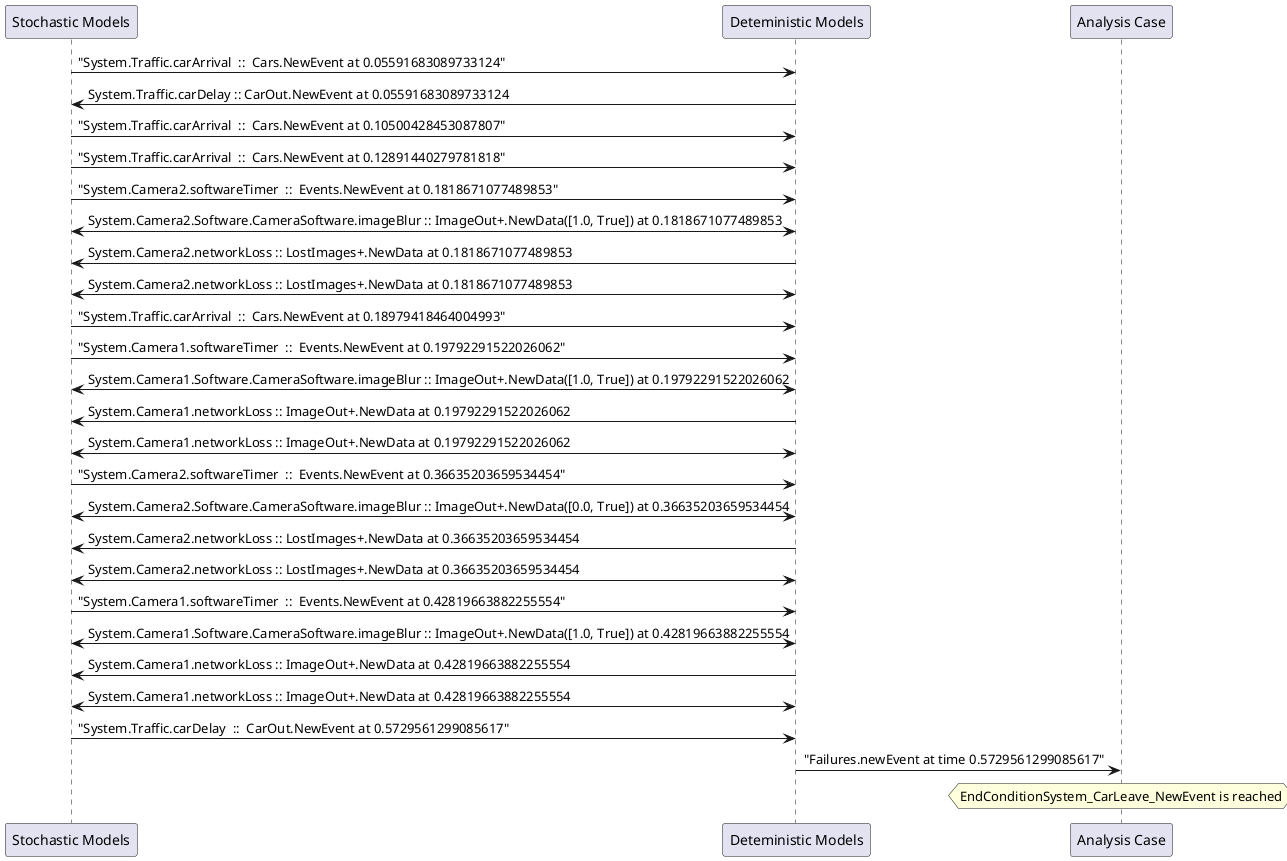
	@startuml
	participant "Stochastic Models" as stochmodel
	participant "Deteministic Models" as detmodel
	participant "Analysis Case" as analysis
	{20845_stop} stochmodel -> detmodel : "System.Traffic.carArrival  ::  Cars.NewEvent at 0.05591683089733124"
{20855_start} detmodel -> stochmodel : System.Traffic.carDelay :: CarOut.NewEvent at 0.05591683089733124
{20846_stop} stochmodel -> detmodel : "System.Traffic.carArrival  ::  Cars.NewEvent at 0.10500428453087807"
{20847_stop} stochmodel -> detmodel : "System.Traffic.carArrival  ::  Cars.NewEvent at 0.12891440279781818"
{20829_stop} stochmodel -> detmodel : "System.Camera2.softwareTimer  ::  Events.NewEvent at 0.1818671077489853"
detmodel <-> stochmodel : System.Camera2.Software.CameraSoftware.imageBlur :: ImageOut+.NewData([1.0, True]) at 0.1818671077489853
detmodel -> stochmodel : System.Camera2.networkLoss :: LostImages+.NewData at 0.1818671077489853
detmodel <-> stochmodel : System.Camera2.networkLoss :: LostImages+.NewData at 0.1818671077489853
{20848_stop} stochmodel -> detmodel : "System.Traffic.carArrival  ::  Cars.NewEvent at 0.18979418464004993"
{20813_stop} stochmodel -> detmodel : "System.Camera1.softwareTimer  ::  Events.NewEvent at 0.19792291522026062"
detmodel <-> stochmodel : System.Camera1.Software.CameraSoftware.imageBlur :: ImageOut+.NewData([1.0, True]) at 0.19792291522026062
detmodel -> stochmodel : System.Camera1.networkLoss :: ImageOut+.NewData at 0.19792291522026062
detmodel <-> stochmodel : System.Camera1.networkLoss :: ImageOut+.NewData at 0.19792291522026062
{20830_stop} stochmodel -> detmodel : "System.Camera2.softwareTimer  ::  Events.NewEvent at 0.36635203659534454"
detmodel <-> stochmodel : System.Camera2.Software.CameraSoftware.imageBlur :: ImageOut+.NewData([0.0, True]) at 0.36635203659534454
detmodel -> stochmodel : System.Camera2.networkLoss :: LostImages+.NewData at 0.36635203659534454
detmodel <-> stochmodel : System.Camera2.networkLoss :: LostImages+.NewData at 0.36635203659534454
{20814_stop} stochmodel -> detmodel : "System.Camera1.softwareTimer  ::  Events.NewEvent at 0.42819663882255554"
detmodel <-> stochmodel : System.Camera1.Software.CameraSoftware.imageBlur :: ImageOut+.NewData([1.0, True]) at 0.42819663882255554
detmodel -> stochmodel : System.Camera1.networkLoss :: ImageOut+.NewData at 0.42819663882255554
detmodel <-> stochmodel : System.Camera1.networkLoss :: ImageOut+.NewData at 0.42819663882255554
{20855_stop} stochmodel -> detmodel : "System.Traffic.carDelay  ::  CarOut.NewEvent at 0.5729561299085617"
{20855_start} <-> {20855_stop} : delay
detmodel -> analysis : "Failures.newEvent at time 0.5729561299085617"
hnote over analysis 
EndConditionSystem_CarLeave_NewEvent is reached
endnote
@enduml